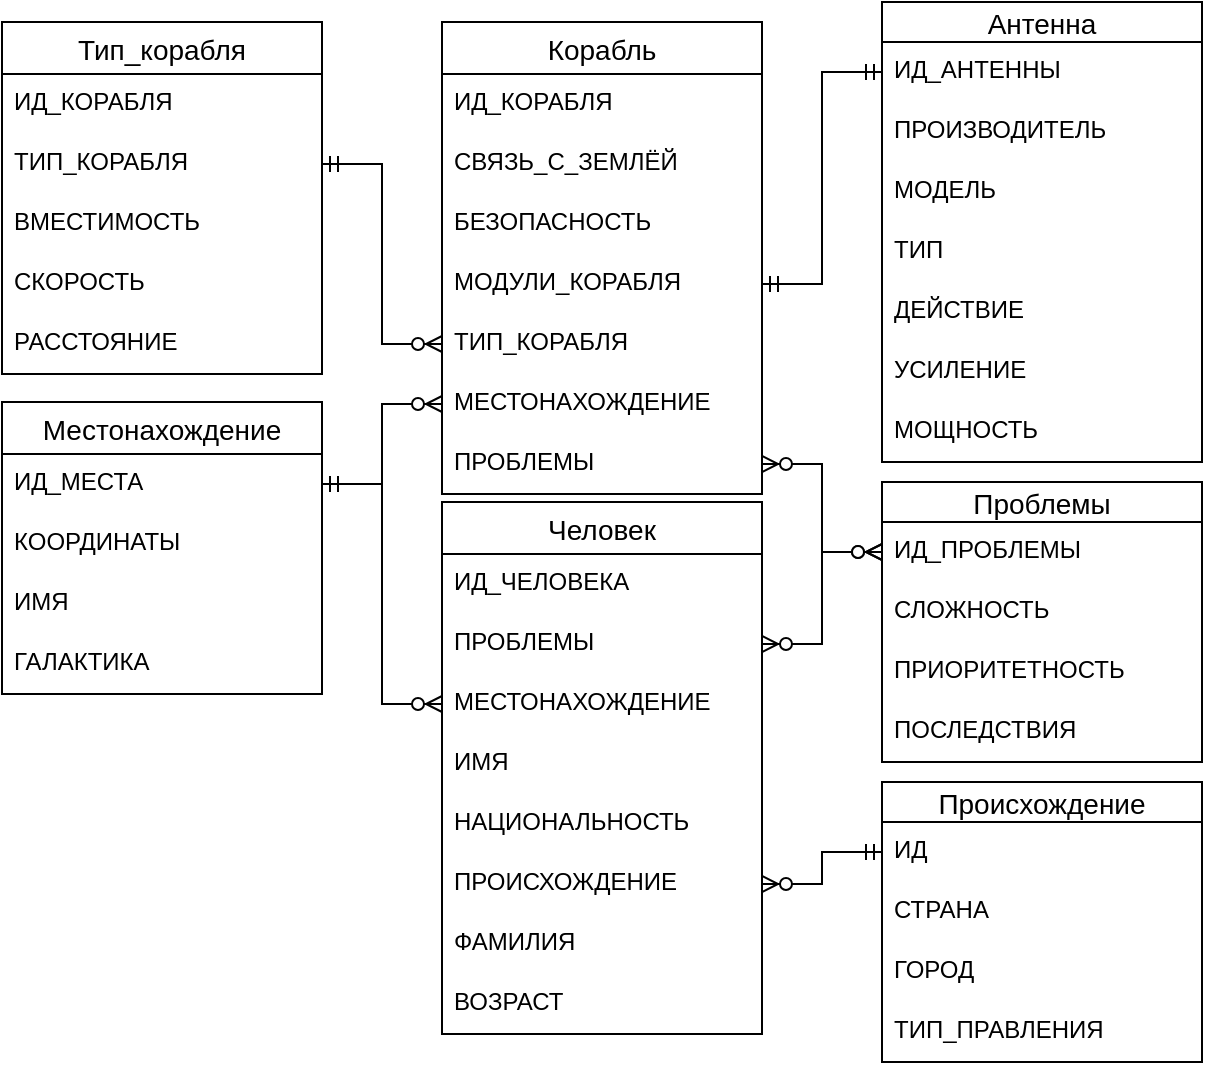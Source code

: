 <mxfile version="20.8.23" type="device"><diagram name="Page-1" id="JypgoLp4C-P_b7GqsAr2"><mxGraphModel dx="792" dy="785" grid="1" gridSize="10" guides="1" tooltips="1" connect="1" arrows="1" fold="1" page="1" pageScale="1" pageWidth="850" pageHeight="1100" math="0" shadow="0"><root><mxCell id="0"/><mxCell id="1" parent="0"/><mxCell id="SkOkAUkjamq2W7RcczAN-3" value="Человек" style="swimlane;fontStyle=0;childLayout=stackLayout;horizontal=1;startSize=26;horizontalStack=0;resizeParent=1;resizeParentMax=0;resizeLast=0;collapsible=1;marginBottom=0;align=center;fontSize=14;" parent="1" vertex="1"><mxGeometry x="260" y="250" width="160" height="266" as="geometry"/></mxCell><mxCell id="SkOkAUkjamq2W7RcczAN-4" value="ИД_ЧЕЛОВЕКА" style="text;strokeColor=none;fillColor=none;spacingLeft=4;spacingRight=4;overflow=hidden;rotatable=0;points=[[0,0.5],[1,0.5]];portConstraint=eastwest;fontSize=12;" parent="SkOkAUkjamq2W7RcczAN-3" vertex="1"><mxGeometry y="26" width="160" height="30" as="geometry"/></mxCell><mxCell id="SkOkAUkjamq2W7RcczAN-8" value="ПРОБЛЕМЫ" style="text;strokeColor=none;fillColor=none;spacingLeft=4;spacingRight=4;overflow=hidden;rotatable=0;points=[[0,0.5],[1,0.5]];portConstraint=eastwest;fontSize=12;" parent="SkOkAUkjamq2W7RcczAN-3" vertex="1"><mxGeometry y="56" width="160" height="30" as="geometry"/></mxCell><mxCell id="SkOkAUkjamq2W7RcczAN-7" value="МЕСТОНАХОЖДЕНИЕ" style="text;strokeColor=none;fillColor=none;spacingLeft=4;spacingRight=4;overflow=hidden;rotatable=0;points=[[0,0.5],[1,0.5]];portConstraint=eastwest;fontSize=12;" parent="SkOkAUkjamq2W7RcczAN-3" vertex="1"><mxGeometry y="86" width="160" height="30" as="geometry"/></mxCell><mxCell id="SkOkAUkjamq2W7RcczAN-11" value="ИМЯ" style="text;strokeColor=none;fillColor=none;spacingLeft=4;spacingRight=4;overflow=hidden;rotatable=0;points=[[0,0.5],[1,0.5]];portConstraint=eastwest;fontSize=12;" parent="SkOkAUkjamq2W7RcczAN-3" vertex="1"><mxGeometry y="116" width="160" height="30" as="geometry"/></mxCell><mxCell id="SkOkAUkjamq2W7RcczAN-10" value="НАЦИОНАЛЬНОСТЬ" style="text;strokeColor=none;fillColor=none;spacingLeft=4;spacingRight=4;overflow=hidden;rotatable=0;points=[[0,0.5],[1,0.5]];portConstraint=eastwest;fontSize=12;" parent="SkOkAUkjamq2W7RcczAN-3" vertex="1"><mxGeometry y="146" width="160" height="30" as="geometry"/></mxCell><mxCell id="SkOkAUkjamq2W7RcczAN-9" value="ПРОИСХОЖДЕНИЕ" style="text;strokeColor=none;fillColor=none;spacingLeft=4;spacingRight=4;overflow=hidden;rotatable=0;points=[[0,0.5],[1,0.5]];portConstraint=eastwest;fontSize=12;" parent="SkOkAUkjamq2W7RcczAN-3" vertex="1"><mxGeometry y="176" width="160" height="30" as="geometry"/></mxCell><mxCell id="SkOkAUkjamq2W7RcczAN-5" value="ФАМИЛИЯ" style="text;strokeColor=none;fillColor=none;spacingLeft=4;spacingRight=4;overflow=hidden;rotatable=0;points=[[0,0.5],[1,0.5]];portConstraint=eastwest;fontSize=12;" parent="SkOkAUkjamq2W7RcczAN-3" vertex="1"><mxGeometry y="206" width="160" height="30" as="geometry"/></mxCell><mxCell id="SkOkAUkjamq2W7RcczAN-6" value="ВОЗРАСТ" style="text;strokeColor=none;fillColor=none;spacingLeft=4;spacingRight=4;overflow=hidden;rotatable=0;points=[[0,0.5],[1,0.5]];portConstraint=eastwest;fontSize=12;" parent="SkOkAUkjamq2W7RcczAN-3" vertex="1"><mxGeometry y="236" width="160" height="30" as="geometry"/></mxCell><mxCell id="SkOkAUkjamq2W7RcczAN-12" value="Корабль" style="swimlane;fontStyle=0;childLayout=stackLayout;horizontal=1;startSize=26;horizontalStack=0;resizeParent=1;resizeParentMax=0;resizeLast=0;collapsible=1;marginBottom=0;align=center;fontSize=14;" parent="1" vertex="1"><mxGeometry x="260" y="10" width="160" height="236" as="geometry"/></mxCell><mxCell id="SkOkAUkjamq2W7RcczAN-13" value="ИД_КОРАБЛЯ" style="text;strokeColor=none;fillColor=none;spacingLeft=4;spacingRight=4;overflow=hidden;rotatable=0;points=[[0,0.5],[1,0.5]];portConstraint=eastwest;fontSize=12;" parent="SkOkAUkjamq2W7RcczAN-12" vertex="1"><mxGeometry y="26" width="160" height="30" as="geometry"/></mxCell><mxCell id="SkOkAUkjamq2W7RcczAN-14" value="СВЯЗЬ_С_ЗЕМЛЁЙ" style="text;strokeColor=none;fillColor=none;spacingLeft=4;spacingRight=4;overflow=hidden;rotatable=0;points=[[0,0.5],[1,0.5]];portConstraint=eastwest;fontSize=12;" parent="SkOkAUkjamq2W7RcczAN-12" vertex="1"><mxGeometry y="56" width="160" height="30" as="geometry"/></mxCell><mxCell id="SkOkAUkjamq2W7RcczAN-15" value="БЕЗОПАСНОСТЬ" style="text;strokeColor=none;fillColor=none;spacingLeft=4;spacingRight=4;overflow=hidden;rotatable=0;points=[[0,0.5],[1,0.5]];portConstraint=eastwest;fontSize=12;" parent="SkOkAUkjamq2W7RcczAN-12" vertex="1"><mxGeometry y="86" width="160" height="30" as="geometry"/></mxCell><mxCell id="SkOkAUkjamq2W7RcczAN-18" value="МОДУЛИ_КОРАБЛЯ" style="text;strokeColor=none;fillColor=none;spacingLeft=4;spacingRight=4;overflow=hidden;rotatable=0;points=[[0,0.5],[1,0.5]];portConstraint=eastwest;fontSize=12;" parent="SkOkAUkjamq2W7RcczAN-12" vertex="1"><mxGeometry y="116" width="160" height="30" as="geometry"/></mxCell><mxCell id="SkOkAUkjamq2W7RcczAN-16" value="ТИП_КОРАБЛЯ" style="text;strokeColor=none;fillColor=none;spacingLeft=4;spacingRight=4;overflow=hidden;rotatable=0;points=[[0,0.5],[1,0.5]];portConstraint=eastwest;fontSize=12;" parent="SkOkAUkjamq2W7RcczAN-12" vertex="1"><mxGeometry y="146" width="160" height="30" as="geometry"/></mxCell><mxCell id="SkOkAUkjamq2W7RcczAN-17" value="МЕСТОНАХОЖДЕНИЕ" style="text;strokeColor=none;fillColor=none;spacingLeft=4;spacingRight=4;overflow=hidden;rotatable=0;points=[[0,0.5],[1,0.5]];portConstraint=eastwest;fontSize=12;" parent="SkOkAUkjamq2W7RcczAN-12" vertex="1"><mxGeometry y="176" width="160" height="30" as="geometry"/></mxCell><mxCell id="SkOkAUkjamq2W7RcczAN-20" value="ПРОБЛЕМЫ" style="text;strokeColor=none;fillColor=none;spacingLeft=4;spacingRight=4;overflow=hidden;rotatable=0;points=[[0,0.5],[1,0.5]];portConstraint=eastwest;fontSize=12;" parent="SkOkAUkjamq2W7RcczAN-12" vertex="1"><mxGeometry y="206" width="160" height="30" as="geometry"/></mxCell><mxCell id="SkOkAUkjamq2W7RcczAN-21" value="Местонахождение" style="swimlane;fontStyle=0;childLayout=stackLayout;horizontal=1;startSize=26;horizontalStack=0;resizeParent=1;resizeParentMax=0;resizeLast=0;collapsible=1;marginBottom=0;align=center;fontSize=14;" parent="1" vertex="1"><mxGeometry x="40" y="200" width="160" height="146" as="geometry"/></mxCell><mxCell id="SkOkAUkjamq2W7RcczAN-22" value="ИД_МЕСТА" style="text;strokeColor=none;fillColor=none;spacingLeft=4;spacingRight=4;overflow=hidden;rotatable=0;points=[[0,0.5],[1,0.5]];portConstraint=eastwest;fontSize=12;" parent="SkOkAUkjamq2W7RcczAN-21" vertex="1"><mxGeometry y="26" width="160" height="30" as="geometry"/></mxCell><mxCell id="SkOkAUkjamq2W7RcczAN-25" value="КООРДИНАТЫ" style="text;strokeColor=none;fillColor=none;spacingLeft=4;spacingRight=4;overflow=hidden;rotatable=0;points=[[0,0.5],[1,0.5]];portConstraint=eastwest;fontSize=12;" parent="SkOkAUkjamq2W7RcczAN-21" vertex="1"><mxGeometry y="56" width="160" height="30" as="geometry"/></mxCell><mxCell id="SkOkAUkjamq2W7RcczAN-24" value="ИМЯ" style="text;strokeColor=none;fillColor=none;spacingLeft=4;spacingRight=4;overflow=hidden;rotatable=0;points=[[0,0.5],[1,0.5]];portConstraint=eastwest;fontSize=12;" parent="SkOkAUkjamq2W7RcczAN-21" vertex="1"><mxGeometry y="86" width="160" height="30" as="geometry"/></mxCell><mxCell id="SkOkAUkjamq2W7RcczAN-23" value="ГАЛАКТИКА" style="text;strokeColor=none;fillColor=none;spacingLeft=4;spacingRight=4;overflow=hidden;rotatable=0;points=[[0,0.5],[1,0.5]];portConstraint=eastwest;fontSize=12;" parent="SkOkAUkjamq2W7RcczAN-21" vertex="1"><mxGeometry y="116" width="160" height="30" as="geometry"/></mxCell><mxCell id="SkOkAUkjamq2W7RcczAN-26" value="Проблемы" style="swimlane;fontStyle=0;childLayout=stackLayout;horizontal=1;startSize=20;horizontalStack=0;resizeParent=1;resizeParentMax=0;resizeLast=0;collapsible=1;marginBottom=0;align=center;fontSize=14;" parent="1" vertex="1"><mxGeometry x="480" y="240" width="160" height="140" as="geometry"/></mxCell><mxCell id="SkOkAUkjamq2W7RcczAN-27" value="ИД_ПРОБЛЕМЫ" style="text;strokeColor=none;fillColor=none;spacingLeft=4;spacingRight=4;overflow=hidden;rotatable=0;points=[[0,0.5],[1,0.5]];portConstraint=eastwest;fontSize=12;" parent="SkOkAUkjamq2W7RcczAN-26" vertex="1"><mxGeometry y="20" width="160" height="30" as="geometry"/></mxCell><mxCell id="SkOkAUkjamq2W7RcczAN-28" value="СЛОЖНОСТЬ" style="text;strokeColor=none;fillColor=none;spacingLeft=4;spacingRight=4;overflow=hidden;rotatable=0;points=[[0,0.5],[1,0.5]];portConstraint=eastwest;fontSize=12;" parent="SkOkAUkjamq2W7RcczAN-26" vertex="1"><mxGeometry y="50" width="160" height="30" as="geometry"/></mxCell><mxCell id="SkOkAUkjamq2W7RcczAN-29" value="ПРИОРИТЕТНОСТЬ" style="text;strokeColor=none;fillColor=none;spacingLeft=4;spacingRight=4;overflow=hidden;rotatable=0;points=[[0,0.5],[1,0.5]];portConstraint=eastwest;fontSize=12;" parent="SkOkAUkjamq2W7RcczAN-26" vertex="1"><mxGeometry y="80" width="160" height="30" as="geometry"/></mxCell><mxCell id="SkOkAUkjamq2W7RcczAN-30" value="ПОСЛЕДСТВИЯ" style="text;strokeColor=none;fillColor=none;spacingLeft=4;spacingRight=4;overflow=hidden;rotatable=0;points=[[0,0.5],[1,0.5]];portConstraint=eastwest;fontSize=12;" parent="SkOkAUkjamq2W7RcczAN-26" vertex="1"><mxGeometry y="110" width="160" height="30" as="geometry"/></mxCell><mxCell id="SkOkAUkjamq2W7RcczAN-31" value="" style="edgeStyle=entityRelationEdgeStyle;fontSize=12;html=1;endArrow=ERzeroToMany;startArrow=ERmandOne;rounded=0;exitX=1;exitY=0.5;exitDx=0;exitDy=0;entryX=0;entryY=0.5;entryDx=0;entryDy=0;" parent="1" source="SkOkAUkjamq2W7RcczAN-22" target="SkOkAUkjamq2W7RcczAN-7" edge="1"><mxGeometry width="100" height="100" relative="1" as="geometry"><mxPoint x="360" y="410" as="sourcePoint"/><mxPoint x="460" y="310" as="targetPoint"/></mxGeometry></mxCell><mxCell id="SkOkAUkjamq2W7RcczAN-32" value="" style="edgeStyle=entityRelationEdgeStyle;fontSize=12;html=1;endArrow=ERzeroToMany;startArrow=ERmandOne;rounded=0;exitX=1;exitY=0.5;exitDx=0;exitDy=0;entryX=0;entryY=0.5;entryDx=0;entryDy=0;" parent="1" source="SkOkAUkjamq2W7RcczAN-22" target="SkOkAUkjamq2W7RcczAN-17" edge="1"><mxGeometry width="100" height="100" relative="1" as="geometry"><mxPoint x="210" y="221" as="sourcePoint"/><mxPoint x="270" y="531" as="targetPoint"/></mxGeometry></mxCell><mxCell id="SkOkAUkjamq2W7RcczAN-33" value="" style="edgeStyle=entityRelationEdgeStyle;fontSize=12;html=1;endArrow=ERzeroToMany;endFill=1;startArrow=ERzeroToMany;rounded=0;exitX=1;exitY=0.5;exitDx=0;exitDy=0;entryX=0;entryY=0.5;entryDx=0;entryDy=0;" parent="1" source="SkOkAUkjamq2W7RcczAN-20" target="SkOkAUkjamq2W7RcczAN-27" edge="1"><mxGeometry width="100" height="100" relative="1" as="geometry"><mxPoint x="600" y="570" as="sourcePoint"/><mxPoint x="700" y="470" as="targetPoint"/></mxGeometry></mxCell><mxCell id="SkOkAUkjamq2W7RcczAN-34" value="" style="edgeStyle=entityRelationEdgeStyle;fontSize=12;html=1;endArrow=ERzeroToMany;endFill=1;startArrow=ERzeroToMany;rounded=0;exitX=1;exitY=0.5;exitDx=0;exitDy=0;entryX=0;entryY=0.5;entryDx=0;entryDy=0;" parent="1" source="SkOkAUkjamq2W7RcczAN-8" target="SkOkAUkjamq2W7RcczAN-27" edge="1"><mxGeometry width="100" height="100" relative="1" as="geometry"><mxPoint x="430" y="215" as="sourcePoint"/><mxPoint x="490" y="271" as="targetPoint"/></mxGeometry></mxCell><mxCell id="SkOkAUkjamq2W7RcczAN-35" value="Антенна" style="swimlane;fontStyle=0;childLayout=stackLayout;horizontal=1;startSize=20;horizontalStack=0;resizeParent=1;resizeParentMax=0;resizeLast=0;collapsible=1;marginBottom=0;align=center;fontSize=14;" parent="1" vertex="1"><mxGeometry x="480" width="160" height="230" as="geometry"/></mxCell><mxCell id="SkOkAUkjamq2W7RcczAN-36" value="ИД_АНТЕННЫ" style="text;strokeColor=none;fillColor=none;spacingLeft=4;spacingRight=4;overflow=hidden;rotatable=0;points=[[0,0.5],[1,0.5]];portConstraint=eastwest;fontSize=12;" parent="SkOkAUkjamq2W7RcczAN-35" vertex="1"><mxGeometry y="20" width="160" height="30" as="geometry"/></mxCell><mxCell id="SkOkAUkjamq2W7RcczAN-37" value="ПРОИЗВОДИТЕЛЬ" style="text;strokeColor=none;fillColor=none;spacingLeft=4;spacingRight=4;overflow=hidden;rotatable=0;points=[[0,0.5],[1,0.5]];portConstraint=eastwest;fontSize=12;" parent="SkOkAUkjamq2W7RcczAN-35" vertex="1"><mxGeometry y="50" width="160" height="30" as="geometry"/></mxCell><mxCell id="SkOkAUkjamq2W7RcczAN-38" value="МОДЕЛЬ" style="text;strokeColor=none;fillColor=none;spacingLeft=4;spacingRight=4;overflow=hidden;rotatable=0;points=[[0,0.5],[1,0.5]];portConstraint=eastwest;fontSize=12;" parent="SkOkAUkjamq2W7RcczAN-35" vertex="1"><mxGeometry y="80" width="160" height="30" as="geometry"/></mxCell><mxCell id="rr4YV2XpR3iiyL3MdDAH-6" value="ТИП" style="text;strokeColor=none;fillColor=none;spacingLeft=4;spacingRight=4;overflow=hidden;rotatable=0;points=[[0,0.5],[1,0.5]];portConstraint=eastwest;fontSize=12;" parent="SkOkAUkjamq2W7RcczAN-35" vertex="1"><mxGeometry y="110" width="160" height="30" as="geometry"/></mxCell><mxCell id="rr4YV2XpR3iiyL3MdDAH-7" value="ДЕЙСТВИЕ" style="text;strokeColor=none;fillColor=none;spacingLeft=4;spacingRight=4;overflow=hidden;rotatable=0;points=[[0,0.5],[1,0.5]];portConstraint=eastwest;fontSize=12;" parent="SkOkAUkjamq2W7RcczAN-35" vertex="1"><mxGeometry y="140" width="160" height="30" as="geometry"/></mxCell><mxCell id="rr4YV2XpR3iiyL3MdDAH-8" value="УСИЛЕНИЕ" style="text;strokeColor=none;fillColor=none;spacingLeft=4;spacingRight=4;overflow=hidden;rotatable=0;points=[[0,0.5],[1,0.5]];portConstraint=eastwest;fontSize=12;" parent="SkOkAUkjamq2W7RcczAN-35" vertex="1"><mxGeometry y="170" width="160" height="30" as="geometry"/></mxCell><mxCell id="rr4YV2XpR3iiyL3MdDAH-9" value="МОЩНОСТЬ" style="text;strokeColor=none;fillColor=none;spacingLeft=4;spacingRight=4;overflow=hidden;rotatable=0;points=[[0,0.5],[1,0.5]];portConstraint=eastwest;fontSize=12;" parent="SkOkAUkjamq2W7RcczAN-35" vertex="1"><mxGeometry y="200" width="160" height="30" as="geometry"/></mxCell><mxCell id="SkOkAUkjamq2W7RcczAN-39" value="Тип_корабля" style="swimlane;fontStyle=0;childLayout=stackLayout;horizontal=1;startSize=26;horizontalStack=0;resizeParent=1;resizeParentMax=0;resizeLast=0;collapsible=1;marginBottom=0;align=center;fontSize=14;" parent="1" vertex="1"><mxGeometry x="40" y="10" width="160" height="176" as="geometry"/></mxCell><mxCell id="rr4YV2XpR3iiyL3MdDAH-5" value="ИД_КОРАБЛЯ" style="text;strokeColor=none;fillColor=none;spacingLeft=4;spacingRight=4;overflow=hidden;rotatable=0;points=[[0,0.5],[1,0.5]];portConstraint=eastwest;fontSize=12;" parent="SkOkAUkjamq2W7RcczAN-39" vertex="1"><mxGeometry y="26" width="160" height="30" as="geometry"/></mxCell><mxCell id="SkOkAUkjamq2W7RcczAN-40" value="ТИП_КОРАБЛЯ" style="text;strokeColor=none;fillColor=none;spacingLeft=4;spacingRight=4;overflow=hidden;rotatable=0;points=[[0,0.5],[1,0.5]];portConstraint=eastwest;fontSize=12;" parent="SkOkAUkjamq2W7RcczAN-39" vertex="1"><mxGeometry y="56" width="160" height="30" as="geometry"/></mxCell><mxCell id="rr4YV2XpR3iiyL3MdDAH-1" value="ВМЕСТИМОСТЬ&#xA;" style="text;strokeColor=none;fillColor=none;spacingLeft=4;spacingRight=4;overflow=hidden;rotatable=0;points=[[0,0.5],[1,0.5]];portConstraint=eastwest;fontSize=12;" parent="SkOkAUkjamq2W7RcczAN-39" vertex="1"><mxGeometry y="86" width="160" height="30" as="geometry"/></mxCell><mxCell id="rr4YV2XpR3iiyL3MdDAH-2" value="СКОРОСТЬ" style="text;strokeColor=none;fillColor=none;spacingLeft=4;spacingRight=4;overflow=hidden;rotatable=0;points=[[0,0.5],[1,0.5]];portConstraint=eastwest;fontSize=12;" parent="SkOkAUkjamq2W7RcczAN-39" vertex="1"><mxGeometry y="116" width="160" height="30" as="geometry"/></mxCell><mxCell id="rr4YV2XpR3iiyL3MdDAH-3" value="РАССТОЯНИЕ" style="text;strokeColor=none;fillColor=none;spacingLeft=4;spacingRight=4;overflow=hidden;rotatable=0;points=[[0,0.5],[1,0.5]];portConstraint=eastwest;fontSize=12;" parent="SkOkAUkjamq2W7RcczAN-39" vertex="1"><mxGeometry y="146" width="160" height="30" as="geometry"/></mxCell><mxCell id="SkOkAUkjamq2W7RcczAN-43" value="" style="edgeStyle=entityRelationEdgeStyle;fontSize=12;html=1;endArrow=ERzeroToMany;startArrow=ERmandOne;rounded=0;entryX=0;entryY=0.5;entryDx=0;entryDy=0;exitX=1;exitY=0.5;exitDx=0;exitDy=0;" parent="1" source="SkOkAUkjamq2W7RcczAN-40" target="SkOkAUkjamq2W7RcczAN-16" edge="1"><mxGeometry width="100" height="100" relative="1" as="geometry"><mxPoint x="630" y="320" as="sourcePoint"/><mxPoint x="730" y="220" as="targetPoint"/></mxGeometry></mxCell><mxCell id="SkOkAUkjamq2W7RcczAN-44" value="Происхождение" style="swimlane;fontStyle=0;childLayout=stackLayout;horizontal=1;startSize=20;horizontalStack=0;resizeParent=1;resizeParentMax=0;resizeLast=0;collapsible=1;marginBottom=0;align=center;fontSize=14;" parent="1" vertex="1"><mxGeometry x="480" y="390" width="160" height="140" as="geometry"/></mxCell><mxCell id="SkOkAUkjamq2W7RcczAN-45" value="ИД" style="text;strokeColor=none;fillColor=none;spacingLeft=4;spacingRight=4;overflow=hidden;rotatable=0;points=[[0,0.5],[1,0.5]];portConstraint=eastwest;fontSize=12;" parent="SkOkAUkjamq2W7RcczAN-44" vertex="1"><mxGeometry y="20" width="160" height="30" as="geometry"/></mxCell><mxCell id="SkOkAUkjamq2W7RcczAN-46" value="СТРАНА" style="text;strokeColor=none;fillColor=none;spacingLeft=4;spacingRight=4;overflow=hidden;rotatable=0;points=[[0,0.5],[1,0.5]];portConstraint=eastwest;fontSize=12;" parent="SkOkAUkjamq2W7RcczAN-44" vertex="1"><mxGeometry y="50" width="160" height="30" as="geometry"/></mxCell><mxCell id="SkOkAUkjamq2W7RcczAN-47" value="ГОРОД" style="text;strokeColor=none;fillColor=none;spacingLeft=4;spacingRight=4;overflow=hidden;rotatable=0;points=[[0,0.5],[1,0.5]];portConstraint=eastwest;fontSize=12;" parent="SkOkAUkjamq2W7RcczAN-44" vertex="1"><mxGeometry y="80" width="160" height="30" as="geometry"/></mxCell><mxCell id="SkOkAUkjamq2W7RcczAN-48" value="ТИП_ПРАВЛЕНИЯ" style="text;strokeColor=none;fillColor=none;spacingLeft=4;spacingRight=4;overflow=hidden;rotatable=0;points=[[0,0.5],[1,0.5]];portConstraint=eastwest;fontSize=12;" parent="SkOkAUkjamq2W7RcczAN-44" vertex="1"><mxGeometry y="110" width="160" height="30" as="geometry"/></mxCell><mxCell id="SkOkAUkjamq2W7RcczAN-49" value="" style="edgeStyle=entityRelationEdgeStyle;fontSize=12;html=1;endArrow=ERzeroToMany;startArrow=ERmandOne;rounded=0;entryX=1;entryY=0.5;entryDx=0;entryDy=0;exitX=0;exitY=0.5;exitDx=0;exitDy=0;" parent="1" source="SkOkAUkjamq2W7RcczAN-45" target="SkOkAUkjamq2W7RcczAN-9" edge="1"><mxGeometry width="100" height="100" relative="1" as="geometry"><mxPoint x="430" y="161" as="sourcePoint"/><mxPoint x="490" y="71" as="targetPoint"/></mxGeometry></mxCell><mxCell id="SkOkAUkjamq2W7RcczAN-50" value="" style="edgeStyle=entityRelationEdgeStyle;fontSize=12;html=1;endArrow=ERmandOne;startArrow=ERmandOne;rounded=0;entryX=0;entryY=0.5;entryDx=0;entryDy=0;exitX=1;exitY=0.5;exitDx=0;exitDy=0;" parent="1" source="SkOkAUkjamq2W7RcczAN-18" target="SkOkAUkjamq2W7RcczAN-36" edge="1"><mxGeometry width="100" height="100" relative="1" as="geometry"><mxPoint x="70" y="590" as="sourcePoint"/><mxPoint x="170" y="490" as="targetPoint"/></mxGeometry></mxCell></root></mxGraphModel></diagram></mxfile>